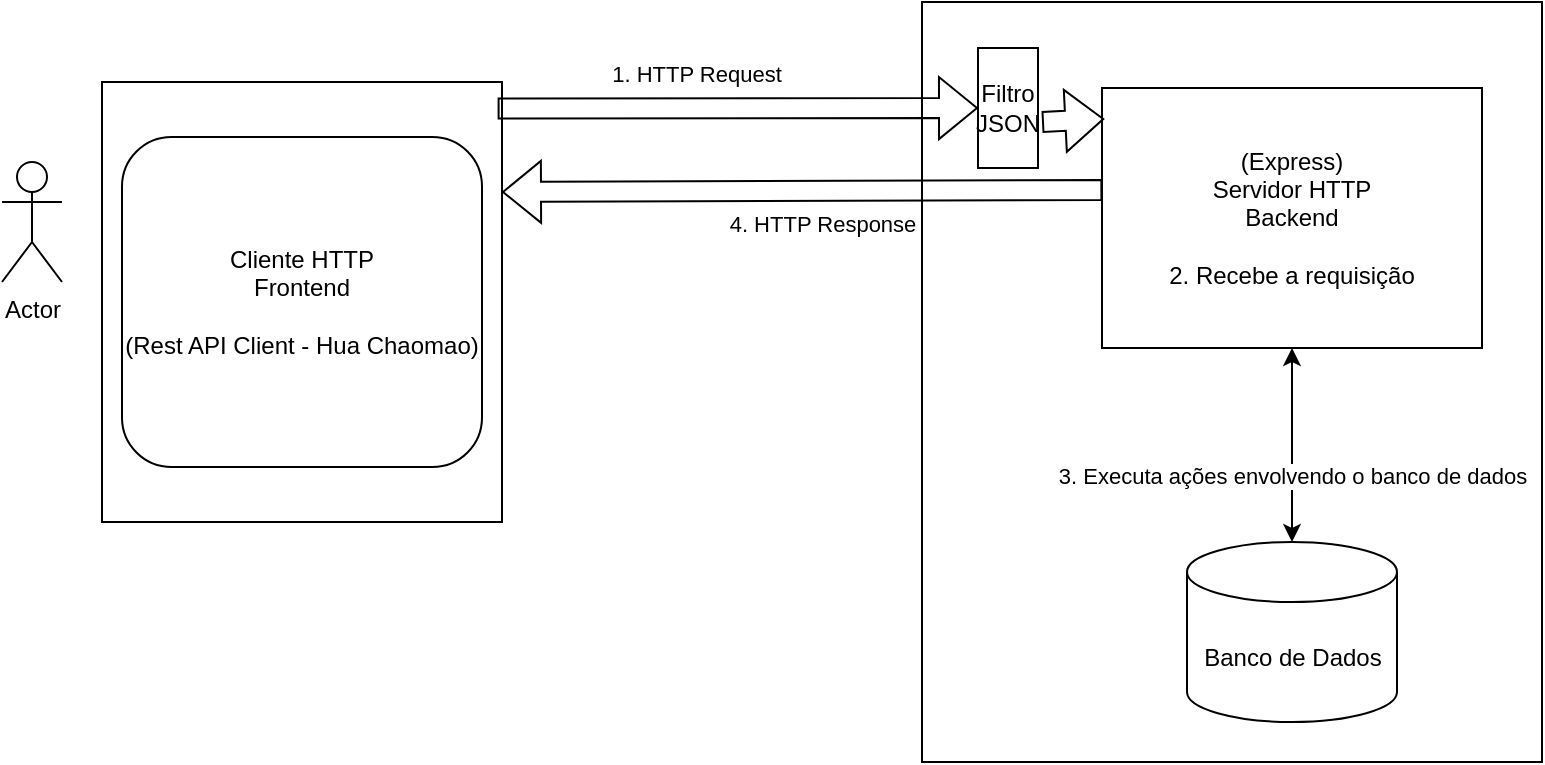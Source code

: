 <mxfile version="27.0.6">
  <diagram name="Página-1" id="V1gKbBpx294CuXCcEfMF">
    <mxGraphModel dx="883" dy="425" grid="1" gridSize="10" guides="1" tooltips="1" connect="1" arrows="1" fold="1" page="1" pageScale="1" pageWidth="827" pageHeight="1169" math="0" shadow="0">
      <root>
        <mxCell id="0" />
        <mxCell id="1" parent="0" />
        <mxCell id="lJHEjxmkJYXpDfudF4Iv-14" value="" style="rounded=0;whiteSpace=wrap;html=1;" vertex="1" parent="1">
          <mxGeometry x="520" y="20" width="310" height="380" as="geometry" />
        </mxCell>
        <mxCell id="lJHEjxmkJYXpDfudF4Iv-1" value="Actor" style="shape=umlActor;verticalLabelPosition=bottom;verticalAlign=top;html=1;outlineConnect=0;" vertex="1" parent="1">
          <mxGeometry x="60" y="100" width="30" height="60" as="geometry" />
        </mxCell>
        <mxCell id="lJHEjxmkJYXpDfudF4Iv-4" value="" style="group" vertex="1" connectable="0" parent="1">
          <mxGeometry x="110" y="60" width="200" height="220" as="geometry" />
        </mxCell>
        <mxCell id="lJHEjxmkJYXpDfudF4Iv-3" value="" style="rounded=0;whiteSpace=wrap;html=1;" vertex="1" parent="lJHEjxmkJYXpDfudF4Iv-4">
          <mxGeometry width="200" height="220" as="geometry" />
        </mxCell>
        <mxCell id="lJHEjxmkJYXpDfudF4Iv-2" value="Cliente HTTP&lt;div&gt;Frontend&lt;/div&gt;&lt;div&gt;&lt;br&gt;&lt;/div&gt;&lt;div&gt;(Rest API Client - Hua Chaomao)&lt;/div&gt;" style="rounded=1;whiteSpace=wrap;html=1;" vertex="1" parent="lJHEjxmkJYXpDfudF4Iv-4">
          <mxGeometry x="10" y="27.5" width="180" height="165" as="geometry" />
        </mxCell>
        <mxCell id="lJHEjxmkJYXpDfudF4Iv-5" value="&lt;div&gt;(Express)&lt;/div&gt;Servidor HTTP&lt;div&gt;Backend&lt;div&gt;&lt;br&gt;&lt;/div&gt;&lt;div&gt;2. Recebe a requisição&lt;/div&gt;&lt;/div&gt;" style="rounded=0;whiteSpace=wrap;html=1;" vertex="1" parent="1">
          <mxGeometry x="610" y="63" width="190" height="130" as="geometry" />
        </mxCell>
        <mxCell id="lJHEjxmkJYXpDfudF4Iv-6" value="Banco de Dados" style="shape=cylinder3;whiteSpace=wrap;html=1;boundedLbl=1;backgroundOutline=1;size=15;" vertex="1" parent="1">
          <mxGeometry x="652.5" y="290" width="105" height="90" as="geometry" />
        </mxCell>
        <mxCell id="lJHEjxmkJYXpDfudF4Iv-7" value="" style="endArrow=classic;startArrow=classic;html=1;rounded=0;entryX=0.5;entryY=1;entryDx=0;entryDy=0;exitX=0.5;exitY=0;exitDx=0;exitDy=0;exitPerimeter=0;" edge="1" parent="1" source="lJHEjxmkJYXpDfudF4Iv-6" target="lJHEjxmkJYXpDfudF4Iv-5">
          <mxGeometry width="50" height="50" relative="1" as="geometry">
            <mxPoint x="390" y="350" as="sourcePoint" />
            <mxPoint x="440" y="300" as="targetPoint" />
          </mxGeometry>
        </mxCell>
        <mxCell id="lJHEjxmkJYXpDfudF4Iv-12" value="3. Executa ações envolvendo o banco de dados" style="edgeLabel;html=1;align=center;verticalAlign=middle;resizable=0;points=[];" vertex="1" connectable="0" parent="lJHEjxmkJYXpDfudF4Iv-7">
          <mxGeometry x="-0.32" relative="1" as="geometry">
            <mxPoint as="offset" />
          </mxGeometry>
        </mxCell>
        <mxCell id="lJHEjxmkJYXpDfudF4Iv-8" value="" style="shape=flexArrow;endArrow=classic;html=1;rounded=0;entryX=0;entryY=0.5;entryDx=0;entryDy=0;exitX=0.989;exitY=0.06;exitDx=0;exitDy=0;exitPerimeter=0;" edge="1" parent="1" source="lJHEjxmkJYXpDfudF4Iv-3" target="lJHEjxmkJYXpDfudF4Iv-15">
          <mxGeometry width="50" height="50" relative="1" as="geometry">
            <mxPoint x="390" y="140" as="sourcePoint" />
            <mxPoint x="440" y="300" as="targetPoint" />
          </mxGeometry>
        </mxCell>
        <mxCell id="lJHEjxmkJYXpDfudF4Iv-9" value="1. HTTP Request" style="edgeLabel;html=1;align=center;verticalAlign=middle;resizable=0;points=[];" vertex="1" connectable="0" parent="lJHEjxmkJYXpDfudF4Iv-8">
          <mxGeometry x="-0.252" y="-3" relative="1" as="geometry">
            <mxPoint x="9" y="-20" as="offset" />
          </mxGeometry>
        </mxCell>
        <mxCell id="lJHEjxmkJYXpDfudF4Iv-10" value="" style="shape=flexArrow;endArrow=classic;html=1;rounded=0;entryX=1;entryY=0.25;entryDx=0;entryDy=0;exitX=0.001;exitY=0.392;exitDx=0;exitDy=0;exitPerimeter=0;" edge="1" parent="1" source="lJHEjxmkJYXpDfudF4Iv-5" target="lJHEjxmkJYXpDfudF4Iv-3">
          <mxGeometry width="50" height="50" relative="1" as="geometry">
            <mxPoint x="450" y="90" as="sourcePoint" />
            <mxPoint x="751" y="90" as="targetPoint" />
          </mxGeometry>
        </mxCell>
        <mxCell id="lJHEjxmkJYXpDfudF4Iv-11" value="4. HTTP Response" style="edgeLabel;html=1;align=center;verticalAlign=middle;resizable=0;points=[];" vertex="1" connectable="0" parent="lJHEjxmkJYXpDfudF4Iv-10">
          <mxGeometry x="-0.252" y="-3" relative="1" as="geometry">
            <mxPoint x="-28" y="19" as="offset" />
          </mxGeometry>
        </mxCell>
        <mxCell id="lJHEjxmkJYXpDfudF4Iv-15" value="Filtro&lt;div&gt;JSON&lt;/div&gt;" style="rounded=0;whiteSpace=wrap;html=1;strokeColor=default;align=center;verticalAlign=middle;fontFamily=Helvetica;fontSize=12;fontColor=default;fillColor=default;" vertex="1" parent="1">
          <mxGeometry x="548" y="43" width="30" height="60" as="geometry" />
        </mxCell>
        <mxCell id="lJHEjxmkJYXpDfudF4Iv-16" value="" style="shape=flexArrow;endArrow=classic;html=1;rounded=0;entryX=0.006;entryY=0.119;entryDx=0;entryDy=0;entryPerimeter=0;" edge="1" parent="1" target="lJHEjxmkJYXpDfudF4Iv-5">
          <mxGeometry width="50" height="50" relative="1" as="geometry">
            <mxPoint x="580" y="80" as="sourcePoint" />
            <mxPoint x="690" y="70" as="targetPoint" />
          </mxGeometry>
        </mxCell>
      </root>
    </mxGraphModel>
  </diagram>
</mxfile>
